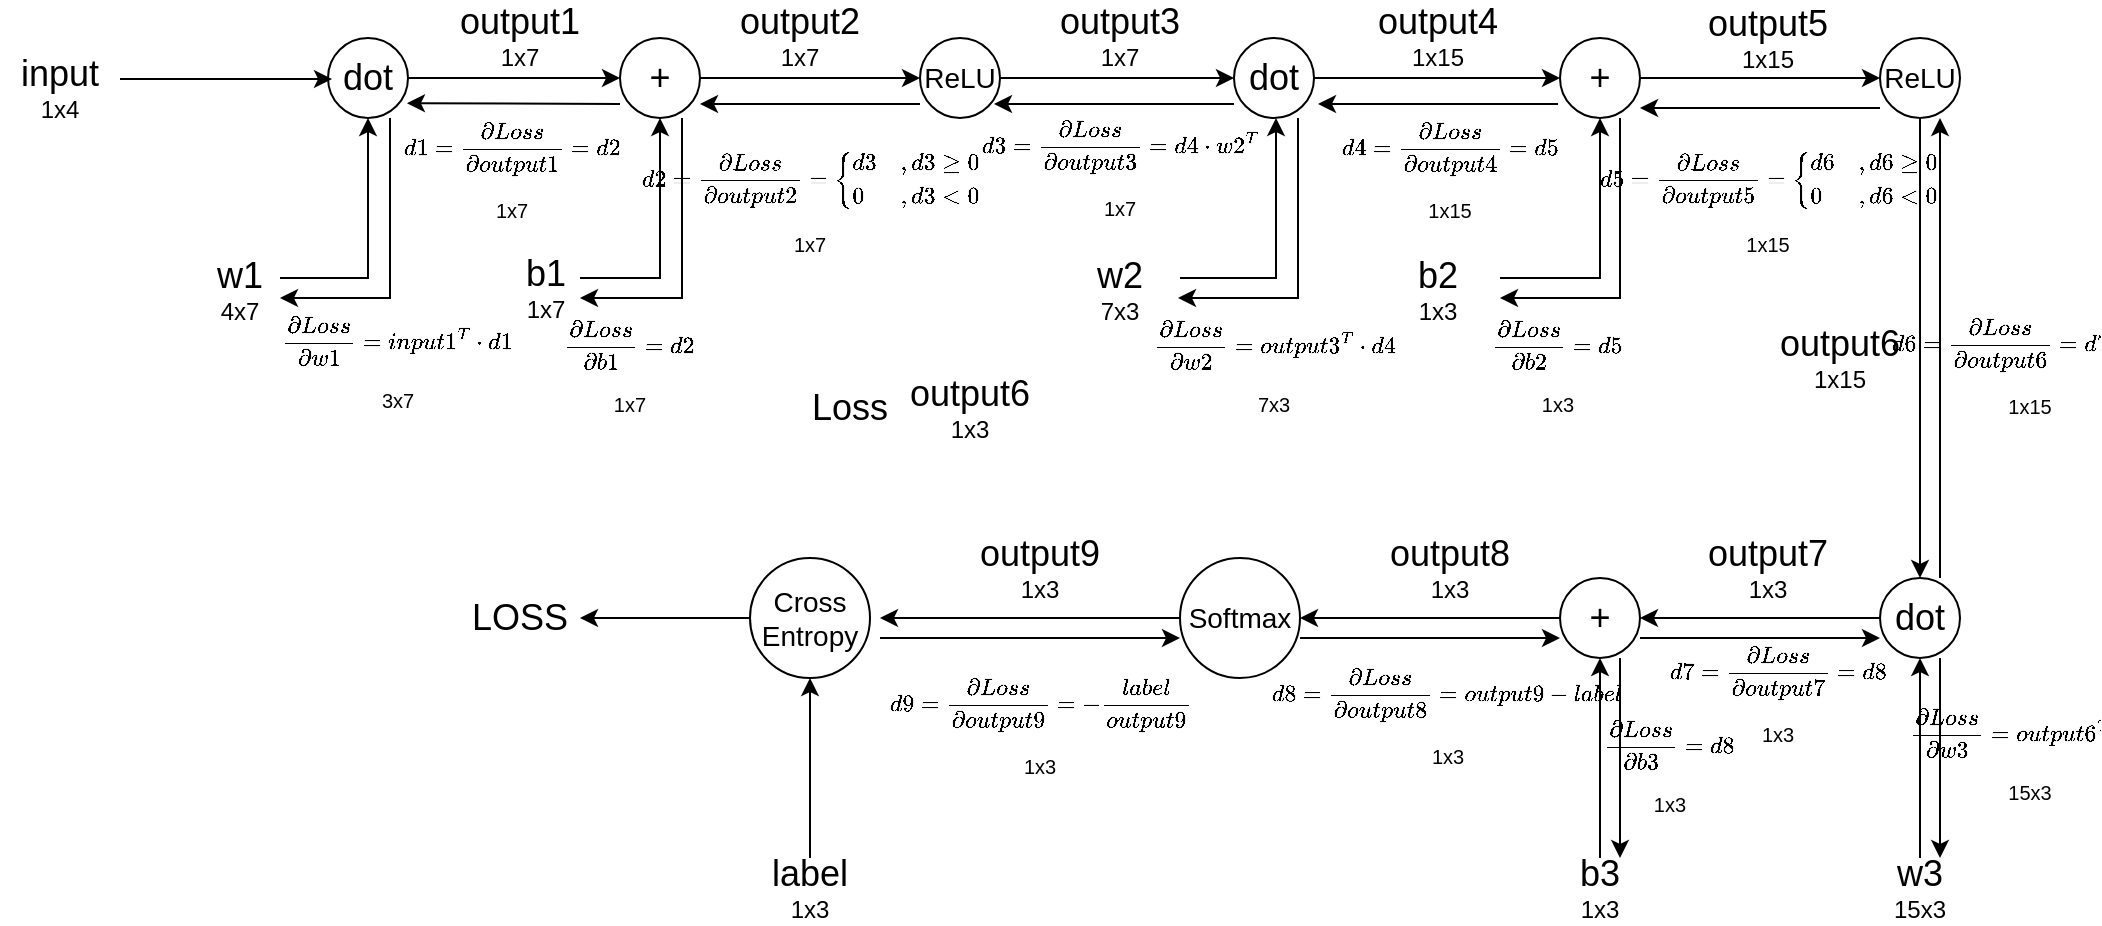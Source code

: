 <mxfile version="14.9.6" type="device"><diagram id="Tm-WChOKWdAvTCXuEKlJ" name="第 1 页"><mxGraphModel dx="668" dy="360" grid="1" gridSize="10" guides="1" tooltips="1" connect="1" arrows="1" fold="1" page="1" pageScale="1" pageWidth="827" pageHeight="1169" math="1" shadow="0"><root><mxCell id="0"/><mxCell id="1" parent="0"/><mxCell id="89ETWb2CuoaAz4rkt_IL-8" style="edgeStyle=orthogonalEdgeStyle;rounded=0;orthogonalLoop=1;jettySize=auto;html=1;entryX=0;entryY=0.5;entryDx=0;entryDy=0;fontSize=18;" parent="1" source="89ETWb2CuoaAz4rkt_IL-1" target="89ETWb2CuoaAz4rkt_IL-6" edge="1"><mxGeometry relative="1" as="geometry"/></mxCell><mxCell id="89ETWb2CuoaAz4rkt_IL-1" value="&lt;font style=&quot;font-size: 18px&quot;&gt;dot&lt;/font&gt;" style="ellipse;whiteSpace=wrap;html=1;aspect=fixed;" parent="1" vertex="1"><mxGeometry x="334" y="260" width="40" height="40" as="geometry"/></mxCell><mxCell id="89ETWb2CuoaAz4rkt_IL-3" value="&lt;font&gt;&lt;span style=&quot;font-size: 18px&quot;&gt;input&lt;/span&gt;&lt;br&gt;&lt;font style=&quot;font-size: 12px&quot;&gt;1x4&lt;/font&gt;&lt;br&gt;&lt;/font&gt;" style="text;html=1;strokeColor=none;fillColor=none;align=center;verticalAlign=middle;whiteSpace=wrap;rounded=0;" parent="1" vertex="1"><mxGeometry x="170" y="270" width="60" height="30" as="geometry"/></mxCell><mxCell id="89ETWb2CuoaAz4rkt_IL-5" value="&lt;span style=&quot;font-size: 18px&quot;&gt;w1&lt;/span&gt;&lt;br&gt;&lt;font style=&quot;font-size: 12px&quot;&gt;4x7&lt;/font&gt;" style="text;html=1;strokeColor=none;fillColor=none;align=center;verticalAlign=middle;whiteSpace=wrap;rounded=0;" parent="1" vertex="1"><mxGeometry x="260" y="371" width="60" height="30" as="geometry"/></mxCell><mxCell id="89ETWb2CuoaAz4rkt_IL-12" style="edgeStyle=orthogonalEdgeStyle;rounded=0;orthogonalLoop=1;jettySize=auto;html=1;entryX=0;entryY=0.5;entryDx=0;entryDy=0;fontSize=14;" parent="1" source="89ETWb2CuoaAz4rkt_IL-6" target="89ETWb2CuoaAz4rkt_IL-11" edge="1"><mxGeometry relative="1" as="geometry"/></mxCell><mxCell id="89ETWb2CuoaAz4rkt_IL-6" value="&lt;font style=&quot;font-size: 18px&quot;&gt;+&lt;br&gt;&lt;/font&gt;" style="ellipse;whiteSpace=wrap;html=1;aspect=fixed;" parent="1" vertex="1"><mxGeometry x="480" y="260" width="40" height="40" as="geometry"/></mxCell><mxCell id="89ETWb2CuoaAz4rkt_IL-9" value="" style="endArrow=classic;html=1;rounded=0;fontSize=18;entryX=0.5;entryY=1;entryDx=0;entryDy=0;" parent="1" target="89ETWb2CuoaAz4rkt_IL-6" edge="1"><mxGeometry width="50" height="50" relative="1" as="geometry"><mxPoint x="460" y="380" as="sourcePoint"/><mxPoint x="510" y="440" as="targetPoint"/><Array as="points"><mxPoint x="500" y="380"/></Array></mxGeometry></mxCell><mxCell id="89ETWb2CuoaAz4rkt_IL-10" value="&lt;span style=&quot;font-size: 18px&quot;&gt;b1&lt;/span&gt;&lt;br&gt;&lt;font style=&quot;font-size: 12px&quot;&gt;1x7&lt;/font&gt;" style="text;html=1;strokeColor=none;fillColor=none;align=center;verticalAlign=middle;whiteSpace=wrap;rounded=0;" parent="1" vertex="1"><mxGeometry x="413" y="370" width="60" height="30" as="geometry"/></mxCell><mxCell id="89ETWb2CuoaAz4rkt_IL-15" style="edgeStyle=orthogonalEdgeStyle;rounded=0;orthogonalLoop=1;jettySize=auto;html=1;entryX=0;entryY=0.5;entryDx=0;entryDy=0;fontSize=14;" parent="1" source="89ETWb2CuoaAz4rkt_IL-11" target="89ETWb2CuoaAz4rkt_IL-13" edge="1"><mxGeometry relative="1" as="geometry"/></mxCell><mxCell id="89ETWb2CuoaAz4rkt_IL-11" value="&lt;font&gt;&lt;font style=&quot;font-size: 14px&quot;&gt;ReLU&lt;/font&gt;&lt;br&gt;&lt;/font&gt;" style="ellipse;whiteSpace=wrap;html=1;aspect=fixed;" parent="1" vertex="1"><mxGeometry x="630" y="260" width="40" height="40" as="geometry"/></mxCell><mxCell id="89ETWb2CuoaAz4rkt_IL-20" style="edgeStyle=orthogonalEdgeStyle;rounded=0;orthogonalLoop=1;jettySize=auto;html=1;fontSize=14;" parent="1" source="89ETWb2CuoaAz4rkt_IL-13" target="89ETWb2CuoaAz4rkt_IL-19" edge="1"><mxGeometry relative="1" as="geometry"/></mxCell><mxCell id="89ETWb2CuoaAz4rkt_IL-13" value="&lt;font style=&quot;font-size: 18px&quot;&gt;dot&lt;br&gt;&lt;/font&gt;" style="ellipse;whiteSpace=wrap;html=1;aspect=fixed;" parent="1" vertex="1"><mxGeometry x="787" y="260" width="40" height="40" as="geometry"/></mxCell><mxCell id="89ETWb2CuoaAz4rkt_IL-17" value="&lt;span style=&quot;font-size: 18px&quot;&gt;w2&lt;/span&gt;&lt;br&gt;&lt;font style=&quot;font-size: 12px&quot;&gt;7x3&lt;/font&gt;" style="text;html=1;strokeColor=none;fillColor=none;align=center;verticalAlign=middle;whiteSpace=wrap;rounded=0;" parent="1" vertex="1"><mxGeometry x="700" y="371" width="60" height="30" as="geometry"/></mxCell><mxCell id="89ETWb2CuoaAz4rkt_IL-18" style="edgeStyle=orthogonalEdgeStyle;rounded=0;orthogonalLoop=1;jettySize=auto;html=1;exitX=0.5;exitY=1;exitDx=0;exitDy=0;fontSize=14;" parent="1" source="89ETWb2CuoaAz4rkt_IL-17" target="89ETWb2CuoaAz4rkt_IL-17" edge="1"><mxGeometry relative="1" as="geometry"/></mxCell><mxCell id="dQzHb1GnhMbGjU_JJ8Dj-2" style="edgeStyle=orthogonalEdgeStyle;rounded=0;orthogonalLoop=1;jettySize=auto;html=1;entryX=0;entryY=0.5;entryDx=0;entryDy=0;" parent="1" source="89ETWb2CuoaAz4rkt_IL-19" target="dQzHb1GnhMbGjU_JJ8Dj-1" edge="1"><mxGeometry relative="1" as="geometry"/></mxCell><mxCell id="89ETWb2CuoaAz4rkt_IL-19" value="&lt;font style=&quot;font-size: 18px&quot;&gt;+&lt;br&gt;&lt;/font&gt;" style="ellipse;whiteSpace=wrap;html=1;aspect=fixed;" parent="1" vertex="1"><mxGeometry x="950" y="260" width="40" height="40" as="geometry"/></mxCell><mxCell id="89ETWb2CuoaAz4rkt_IL-21" value="" style="endArrow=classic;html=1;rounded=0;fontSize=18;entryX=0.5;entryY=1;entryDx=0;entryDy=0;" parent="1" edge="1"><mxGeometry width="50" height="50" relative="1" as="geometry"><mxPoint x="920" y="380" as="sourcePoint"/><mxPoint x="970" y="300" as="targetPoint"/><Array as="points"><mxPoint x="970" y="380"/><mxPoint x="970" y="340"/></Array></mxGeometry></mxCell><mxCell id="89ETWb2CuoaAz4rkt_IL-22" value="&lt;span style=&quot;font-size: 18px&quot;&gt;b2&lt;/span&gt;&lt;br&gt;&lt;font style=&quot;font-size: 12px&quot;&gt;1x3&lt;/font&gt;" style="text;html=1;strokeColor=none;fillColor=none;align=center;verticalAlign=middle;whiteSpace=wrap;rounded=0;" parent="1" vertex="1"><mxGeometry x="859" y="371" width="60" height="30" as="geometry"/></mxCell><mxCell id="dQzHb1GnhMbGjU_JJ8Dj-11" style="edgeStyle=orthogonalEdgeStyle;rounded=0;orthogonalLoop=1;jettySize=auto;html=1;" parent="1" source="89ETWb2CuoaAz4rkt_IL-25" edge="1"><mxGeometry relative="1" as="geometry"><mxPoint x="610" y="550" as="targetPoint"/></mxGeometry></mxCell><mxCell id="89ETWb2CuoaAz4rkt_IL-25" value="&lt;font&gt;&lt;font style=&quot;font-size: 14px&quot;&gt;Softmax&lt;/font&gt;&lt;br&gt;&lt;/font&gt;" style="ellipse;whiteSpace=wrap;html=1;aspect=fixed;" parent="1" vertex="1"><mxGeometry x="760" y="520" width="60" height="60" as="geometry"/></mxCell><mxCell id="dQzHb1GnhMbGjU_JJ8Dj-16" style="edgeStyle=orthogonalEdgeStyle;rounded=0;orthogonalLoop=1;jettySize=auto;html=1;" parent="1" source="89ETWb2CuoaAz4rkt_IL-31" target="dQzHb1GnhMbGjU_JJ8Dj-15" edge="1"><mxGeometry relative="1" as="geometry"/></mxCell><mxCell id="89ETWb2CuoaAz4rkt_IL-31" value="&lt;font&gt;&lt;font style=&quot;font-size: 14px&quot;&gt;Cross Entropy&lt;/font&gt;&lt;br&gt;&lt;/font&gt;" style="ellipse;whiteSpace=wrap;html=1;aspect=fixed;" parent="1" vertex="1"><mxGeometry x="545" y="520" width="60" height="60" as="geometry"/></mxCell><mxCell id="89ETWb2CuoaAz4rkt_IL-33" value="&lt;span style=&quot;font-size: 18px&quot;&gt;Loss&lt;/span&gt;" style="text;html=1;strokeColor=none;fillColor=none;align=center;verticalAlign=middle;whiteSpace=wrap;rounded=0;" parent="1" vertex="1"><mxGeometry x="564.5" y="430" width="60" height="30" as="geometry"/></mxCell><mxCell id="89ETWb2CuoaAz4rkt_IL-34" value="" style="endArrow=classic;html=1;rounded=0;fontSize=18;entryX=0.5;entryY=1;entryDx=0;entryDy=0;" parent="1" target="89ETWb2CuoaAz4rkt_IL-1" edge="1"><mxGeometry width="50" height="50" relative="1" as="geometry"><mxPoint x="310" y="380" as="sourcePoint"/><mxPoint x="354" y="300" as="targetPoint"/><Array as="points"><mxPoint x="354" y="380"/></Array></mxGeometry></mxCell><mxCell id="89ETWb2CuoaAz4rkt_IL-35" style="edgeStyle=orthogonalEdgeStyle;rounded=0;orthogonalLoop=1;jettySize=auto;html=1;entryX=0;entryY=0.5;entryDx=0;entryDy=0;fontSize=18;" parent="1" edge="1"><mxGeometry relative="1" as="geometry"><mxPoint x="230" y="280.5" as="sourcePoint"/><mxPoint x="336" y="280.5" as="targetPoint"/></mxGeometry></mxCell><mxCell id="89ETWb2CuoaAz4rkt_IL-36" value="" style="endArrow=classic;html=1;rounded=0;fontSize=18;entryX=0.5;entryY=1;entryDx=0;entryDy=0;" parent="1" edge="1"><mxGeometry width="50" height="50" relative="1" as="geometry"><mxPoint x="760" y="380" as="sourcePoint"/><mxPoint x="808" y="300" as="targetPoint"/><Array as="points"><mxPoint x="808" y="380"/><mxPoint x="808" y="340"/></Array></mxGeometry></mxCell><mxCell id="dQzHb1GnhMbGjU_JJ8Dj-20" style="edgeStyle=orthogonalEdgeStyle;rounded=0;orthogonalLoop=1;jettySize=auto;html=1;entryX=0.5;entryY=1;entryDx=0;entryDy=0;" parent="1" source="89ETWb2CuoaAz4rkt_IL-38" target="89ETWb2CuoaAz4rkt_IL-31" edge="1"><mxGeometry relative="1" as="geometry"/></mxCell><mxCell id="89ETWb2CuoaAz4rkt_IL-38" value="&lt;span style=&quot;font-size: 18px&quot;&gt;label&lt;/span&gt;&lt;br&gt;&lt;font style=&quot;font-size: 12px&quot;&gt;1x3&lt;/font&gt;" style="text;html=1;strokeColor=none;fillColor=none;align=center;verticalAlign=middle;whiteSpace=wrap;rounded=0;" parent="1" vertex="1"><mxGeometry x="545" y="670" width="60" height="30" as="geometry"/></mxCell><mxCell id="89ETWb2CuoaAz4rkt_IL-40" value="&lt;font&gt;&lt;span style=&quot;font-size: 18px&quot;&gt;output1&lt;/span&gt;&lt;br&gt;&lt;font style=&quot;font-size: 12px&quot;&gt;1x7&lt;/font&gt;&lt;br&gt;&lt;/font&gt;" style="text;html=1;strokeColor=none;fillColor=none;align=center;verticalAlign=middle;whiteSpace=wrap;rounded=0;" parent="1" vertex="1"><mxGeometry x="400" y="244" width="60" height="30" as="geometry"/></mxCell><mxCell id="89ETWb2CuoaAz4rkt_IL-41" value="&lt;font&gt;&lt;span style=&quot;font-size: 18px&quot;&gt;output2&lt;/span&gt;&lt;br&gt;&lt;font style=&quot;font-size: 12px&quot;&gt;1x7&lt;/font&gt;&lt;br&gt;&lt;/font&gt;" style="text;html=1;strokeColor=none;fillColor=none;align=center;verticalAlign=middle;whiteSpace=wrap;rounded=0;" parent="1" vertex="1"><mxGeometry x="540" y="244" width="60" height="30" as="geometry"/></mxCell><mxCell id="89ETWb2CuoaAz4rkt_IL-42" value="&lt;font&gt;&lt;span style=&quot;font-size: 18px&quot;&gt;output3&lt;/span&gt;&lt;br&gt;&lt;font style=&quot;font-size: 12px&quot;&gt;1x7&lt;/font&gt;&lt;br&gt;&lt;/font&gt;" style="text;html=1;strokeColor=none;fillColor=none;align=center;verticalAlign=middle;whiteSpace=wrap;rounded=0;" parent="1" vertex="1"><mxGeometry x="700" y="244" width="60" height="30" as="geometry"/></mxCell><mxCell id="89ETWb2CuoaAz4rkt_IL-43" value="&lt;font&gt;&lt;span style=&quot;font-size: 18px&quot;&gt;output4&lt;/span&gt;&lt;br&gt;&lt;font style=&quot;font-size: 12px&quot;&gt;1x15&lt;/font&gt;&lt;br&gt;&lt;/font&gt;" style="text;html=1;strokeColor=none;fillColor=none;align=center;verticalAlign=middle;whiteSpace=wrap;rounded=0;" parent="1" vertex="1"><mxGeometry x="859" y="244" width="60" height="30" as="geometry"/></mxCell><mxCell id="89ETWb2CuoaAz4rkt_IL-45" value="&lt;font&gt;&lt;span style=&quot;font-size: 18px&quot;&gt;output5&lt;/span&gt;&lt;br&gt;&lt;font style=&quot;font-size: 12px&quot;&gt;1x15&lt;/font&gt;&lt;br&gt;&lt;/font&gt;" style="text;html=1;strokeColor=none;fillColor=none;align=center;verticalAlign=middle;whiteSpace=wrap;rounded=0;" parent="1" vertex="1"><mxGeometry x="1024" y="245" width="60" height="30" as="geometry"/></mxCell><mxCell id="89ETWb2CuoaAz4rkt_IL-46" value="&lt;font&gt;&lt;span style=&quot;font-size: 18px&quot;&gt;output6&lt;/span&gt;&lt;br&gt;&lt;font style=&quot;font-size: 12px&quot;&gt;1x3&lt;/font&gt;&lt;br&gt;&lt;/font&gt;" style="text;html=1;strokeColor=none;fillColor=none;align=center;verticalAlign=middle;whiteSpace=wrap;rounded=0;" parent="1" vertex="1"><mxGeometry x="624.5" y="430" width="60" height="30" as="geometry"/></mxCell><mxCell id="fVe-MELLuiSadNg1vWpa-1" value="&lt;font&gt;&lt;font style=&quot;font-size: 10px&quot;&gt;&lt;font&gt;$$d5 = \frac{\partial Loss}{\partial output5} \\= \left \{ \begin{array} \left d6 &amp;amp;, d6 \ge 0 \\ 0 &amp;amp;, d6 &amp;lt; 0 \end{array} \right .$$&lt;/font&gt;&lt;font&gt;1x15&lt;/font&gt;&lt;/font&gt;&lt;br&gt;&lt;/font&gt;" style="text;html=1;strokeColor=none;fillColor=none;align=center;verticalAlign=middle;whiteSpace=wrap;rounded=0;" parent="1" vertex="1"><mxGeometry x="1024" y="323" width="60" height="30" as="geometry"/></mxCell><mxCell id="fVe-MELLuiSadNg1vWpa-2" value="" style="endArrow=classic;html=1;rounded=0;fontSize=12;" parent="1" edge="1"><mxGeometry width="50" height="50" relative="1" as="geometry"><mxPoint x="1110" y="295" as="sourcePoint"/><mxPoint x="990" y="295" as="targetPoint"/></mxGeometry></mxCell><mxCell id="kYnJ9Hij2kNUCqlf1oVs-3" value="" style="endArrow=classic;html=1;rounded=0;fontSize=18;" parent="1" edge="1"><mxGeometry width="50" height="50" relative="1" as="geometry"><mxPoint x="980" y="300" as="sourcePoint"/><mxPoint x="920" y="390" as="targetPoint"/><Array as="points"><mxPoint x="980" y="390"/></Array></mxGeometry></mxCell><mxCell id="kYnJ9Hij2kNUCqlf1oVs-4" value="&lt;font&gt;&lt;font style=&quot;font-size: 10px&quot;&gt;$$\frac{\partial Loss}{\partial b2} = d5$$1x3&lt;/font&gt;&lt;br&gt;&lt;/font&gt;" style="text;html=1;strokeColor=none;fillColor=none;align=center;verticalAlign=middle;whiteSpace=wrap;rounded=0;" parent="1" vertex="1"><mxGeometry x="914" y="390" width="70" height="60" as="geometry"/></mxCell><mxCell id="kYnJ9Hij2kNUCqlf1oVs-5" value="&lt;font&gt;&lt;font style=&quot;font-size: 10px&quot;&gt;$$d4 = \frac{\partial Loss}{\partial output4} = d5$$1x15&lt;/font&gt;&lt;br&gt;&lt;/font&gt;" style="text;html=1;strokeColor=none;fillColor=none;align=center;verticalAlign=middle;whiteSpace=wrap;rounded=0;" parent="1" vertex="1"><mxGeometry x="860" y="292" width="70" height="60" as="geometry"/></mxCell><mxCell id="kYnJ9Hij2kNUCqlf1oVs-6" value="" style="endArrow=classic;html=1;rounded=0;fontSize=12;" parent="1" edge="1"><mxGeometry width="50" height="50" relative="1" as="geometry"><mxPoint x="949" y="293" as="sourcePoint"/><mxPoint x="829" y="293" as="targetPoint"/></mxGeometry></mxCell><mxCell id="kYnJ9Hij2kNUCqlf1oVs-7" value="" style="endArrow=classic;html=1;rounded=0;fontSize=18;" parent="1" edge="1"><mxGeometry width="50" height="50" relative="1" as="geometry"><mxPoint x="819" y="300" as="sourcePoint"/><mxPoint x="759" y="390" as="targetPoint"/><Array as="points"><mxPoint x="819" y="390"/></Array></mxGeometry></mxCell><mxCell id="kYnJ9Hij2kNUCqlf1oVs-8" value="&lt;font&gt;&lt;font style=&quot;font-size: 10px&quot;&gt;$$\frac{\partial Loss}{\partial w2} = output3^T \cdot d4$$7x3&lt;/font&gt;&lt;br&gt;&lt;/font&gt;" style="text;html=1;strokeColor=none;fillColor=none;align=center;verticalAlign=middle;whiteSpace=wrap;rounded=0;" parent="1" vertex="1"><mxGeometry x="772" y="390" width="70" height="60" as="geometry"/></mxCell><mxCell id="kYnJ9Hij2kNUCqlf1oVs-10" value="&lt;font&gt;&lt;font style=&quot;font-size: 10px&quot;&gt;$$d3 = \frac{\partial Loss}{\partial output3} = d4 \cdot&amp;nbsp;w2^T&amp;nbsp;&lt;br&gt;$$1x7&lt;/font&gt;&lt;br&gt;&lt;/font&gt;" style="text;html=1;strokeColor=none;fillColor=none;align=center;verticalAlign=middle;whiteSpace=wrap;rounded=0;" parent="1" vertex="1"><mxGeometry x="695" y="291" width="70" height="60" as="geometry"/></mxCell><mxCell id="kYnJ9Hij2kNUCqlf1oVs-11" value="" style="endArrow=classic;html=1;rounded=0;fontSize=12;" parent="1" edge="1"><mxGeometry width="50" height="50" relative="1" as="geometry"><mxPoint x="787" y="293" as="sourcePoint"/><mxPoint x="667" y="293" as="targetPoint"/></mxGeometry></mxCell><mxCell id="kYnJ9Hij2kNUCqlf1oVs-12" value="&lt;font&gt;&lt;font style=&quot;font-size: 10px&quot;&gt;$$d2 = \frac{\partial Loss}{\partial output2} \\= \left \{ \begin{array} \left d3 &amp;amp;, d3 \ge 0 \\ 0 &amp;amp;, d3 &amp;lt; 0 \end{array} \right .$$1x7&lt;/font&gt;&lt;br&gt;&lt;/font&gt;" style="text;html=1;strokeColor=none;fillColor=none;align=center;verticalAlign=middle;whiteSpace=wrap;rounded=0;" parent="1" vertex="1"><mxGeometry x="540" y="308" width="70" height="60" as="geometry"/></mxCell><mxCell id="kYnJ9Hij2kNUCqlf1oVs-13" value="" style="endArrow=classic;html=1;rounded=0;fontSize=12;" parent="1" edge="1"><mxGeometry width="50" height="50" relative="1" as="geometry"><mxPoint x="630" y="293" as="sourcePoint"/><mxPoint x="520" y="293" as="targetPoint"/></mxGeometry></mxCell><mxCell id="kYnJ9Hij2kNUCqlf1oVs-19" value="" style="endArrow=classic;html=1;rounded=0;fontSize=18;" parent="1" edge="1"><mxGeometry width="50" height="50" relative="1" as="geometry"><mxPoint x="511" y="300" as="sourcePoint"/><mxPoint x="460" y="390" as="targetPoint"/><Array as="points"><mxPoint x="511" y="390"/></Array></mxGeometry></mxCell><mxCell id="kYnJ9Hij2kNUCqlf1oVs-20" value="&lt;font&gt;&lt;font style=&quot;font-size: 10px&quot;&gt;$$\frac{\partial Loss}{\partial b1} = d2$$1x7&lt;/font&gt;&lt;br&gt;&lt;/font&gt;" style="text;html=1;strokeColor=none;fillColor=none;align=center;verticalAlign=middle;whiteSpace=wrap;rounded=0;" parent="1" vertex="1"><mxGeometry x="450" y="390" width="70" height="60" as="geometry"/></mxCell><mxCell id="kYnJ9Hij2kNUCqlf1oVs-21" value="&lt;font&gt;&lt;font style=&quot;font-size: 10px&quot;&gt;$$d1 = \frac{\partial Loss}{\partial output1} = d2$$1x7&lt;/font&gt;&lt;br&gt;&lt;/font&gt;" style="text;html=1;strokeColor=none;fillColor=none;align=center;verticalAlign=middle;whiteSpace=wrap;rounded=0;" parent="1" vertex="1"><mxGeometry x="391" y="292" width="70" height="60" as="geometry"/></mxCell><mxCell id="kYnJ9Hij2kNUCqlf1oVs-22" value="" style="endArrow=classic;html=1;rounded=0;fontSize=12;entryX=0.987;entryY=0.815;entryDx=0;entryDy=0;entryPerimeter=0;" parent="1" target="89ETWb2CuoaAz4rkt_IL-1" edge="1"><mxGeometry width="50" height="50" relative="1" as="geometry"><mxPoint x="480" y="293" as="sourcePoint"/><mxPoint x="380" y="293" as="targetPoint"/></mxGeometry></mxCell><mxCell id="kYnJ9Hij2kNUCqlf1oVs-23" value="" style="endArrow=classic;html=1;rounded=0;fontSize=18;" parent="1" edge="1"><mxGeometry width="50" height="50" relative="1" as="geometry"><mxPoint x="365" y="300" as="sourcePoint"/><mxPoint x="310" y="390" as="targetPoint"/><Array as="points"><mxPoint x="365" y="390"/></Array></mxGeometry></mxCell><mxCell id="kYnJ9Hij2kNUCqlf1oVs-24" value="&lt;font&gt;&lt;font style=&quot;font-size: 10px&quot;&gt;$$\frac{\partial Loss}{\partial w1} = input1^T \cdot d1$$3x7&lt;/font&gt;&lt;br&gt;&lt;/font&gt;" style="text;html=1;strokeColor=none;fillColor=none;align=center;verticalAlign=middle;whiteSpace=wrap;rounded=0;" parent="1" vertex="1"><mxGeometry x="334" y="388" width="70" height="60" as="geometry"/></mxCell><mxCell id="dQzHb1GnhMbGjU_JJ8Dj-7" style="edgeStyle=orthogonalEdgeStyle;rounded=0;orthogonalLoop=1;jettySize=auto;html=1;entryX=0.5;entryY=0;entryDx=0;entryDy=0;" parent="1" source="dQzHb1GnhMbGjU_JJ8Dj-1" target="dQzHb1GnhMbGjU_JJ8Dj-3" edge="1"><mxGeometry relative="1" as="geometry"/></mxCell><mxCell id="dQzHb1GnhMbGjU_JJ8Dj-1" value="&lt;font&gt;&lt;font style=&quot;font-size: 14px&quot;&gt;ReLU&lt;/font&gt;&lt;br&gt;&lt;/font&gt;" style="ellipse;whiteSpace=wrap;html=1;aspect=fixed;" parent="1" vertex="1"><mxGeometry x="1110" y="260" width="40" height="40" as="geometry"/></mxCell><mxCell id="dQzHb1GnhMbGjU_JJ8Dj-8" style="edgeStyle=orthogonalEdgeStyle;rounded=0;orthogonalLoop=1;jettySize=auto;html=1;entryX=1;entryY=0.5;entryDx=0;entryDy=0;" parent="1" source="dQzHb1GnhMbGjU_JJ8Dj-3" target="dQzHb1GnhMbGjU_JJ8Dj-5" edge="1"><mxGeometry relative="1" as="geometry"/></mxCell><mxCell id="dQzHb1GnhMbGjU_JJ8Dj-3" value="&lt;font style=&quot;font-size: 18px&quot;&gt;dot&lt;/font&gt;" style="ellipse;whiteSpace=wrap;html=1;aspect=fixed;" parent="1" vertex="1"><mxGeometry x="1110" y="530" width="40" height="40" as="geometry"/></mxCell><mxCell id="dQzHb1GnhMbGjU_JJ8Dj-10" style="edgeStyle=orthogonalEdgeStyle;rounded=0;orthogonalLoop=1;jettySize=auto;html=1;entryX=1;entryY=0.5;entryDx=0;entryDy=0;" parent="1" source="dQzHb1GnhMbGjU_JJ8Dj-5" target="89ETWb2CuoaAz4rkt_IL-25" edge="1"><mxGeometry relative="1" as="geometry"/></mxCell><mxCell id="dQzHb1GnhMbGjU_JJ8Dj-5" value="&lt;font style=&quot;font-size: 18px&quot;&gt;+&lt;br&gt;&lt;/font&gt;" style="ellipse;whiteSpace=wrap;html=1;aspect=fixed;" parent="1" vertex="1"><mxGeometry x="950" y="530" width="40" height="40" as="geometry"/></mxCell><mxCell id="dQzHb1GnhMbGjU_JJ8Dj-15" value="&lt;span style=&quot;font-size: 18px&quot;&gt;LOSS&lt;br&gt;&lt;/span&gt;" style="text;html=1;strokeColor=none;fillColor=none;align=center;verticalAlign=middle;whiteSpace=wrap;rounded=0;" parent="1" vertex="1"><mxGeometry x="400" y="535" width="60" height="30" as="geometry"/></mxCell><mxCell id="dQzHb1GnhMbGjU_JJ8Dj-17" value="&lt;font&gt;&lt;span style=&quot;font-size: 18px&quot;&gt;output6&lt;/span&gt;&lt;br&gt;&lt;font style=&quot;font-size: 12px&quot;&gt;1x15&lt;/font&gt;&lt;br&gt;&lt;/font&gt;" style="text;html=1;strokeColor=none;fillColor=none;align=center;verticalAlign=middle;whiteSpace=wrap;rounded=0;" parent="1" vertex="1"><mxGeometry x="1060" y="405" width="60" height="30" as="geometry"/></mxCell><mxCell id="dQzHb1GnhMbGjU_JJ8Dj-19" style="edgeStyle=orthogonalEdgeStyle;rounded=0;orthogonalLoop=1;jettySize=auto;html=1;entryX=0.5;entryY=1;entryDx=0;entryDy=0;" parent="1" source="dQzHb1GnhMbGjU_JJ8Dj-18" target="dQzHb1GnhMbGjU_JJ8Dj-3" edge="1"><mxGeometry relative="1" as="geometry"/></mxCell><mxCell id="dQzHb1GnhMbGjU_JJ8Dj-18" value="&lt;span style=&quot;font-size: 18px&quot;&gt;w3&lt;/span&gt;&lt;br&gt;&lt;font style=&quot;font-size: 12px&quot;&gt;15x3&lt;/font&gt;" style="text;html=1;strokeColor=none;fillColor=none;align=center;verticalAlign=middle;whiteSpace=wrap;rounded=0;" parent="1" vertex="1"><mxGeometry x="1100" y="670" width="60" height="30" as="geometry"/></mxCell><mxCell id="dQzHb1GnhMbGjU_JJ8Dj-21" value="&lt;font&gt;&lt;span style=&quot;font-size: 18px&quot;&gt;output7&lt;/span&gt;&lt;br&gt;&lt;font style=&quot;font-size: 12px&quot;&gt;1x3&lt;/font&gt;&lt;br&gt;&lt;/font&gt;" style="text;html=1;strokeColor=none;fillColor=none;align=center;verticalAlign=middle;whiteSpace=wrap;rounded=0;" parent="1" vertex="1"><mxGeometry x="1024" y="510" width="60" height="30" as="geometry"/></mxCell><mxCell id="dQzHb1GnhMbGjU_JJ8Dj-22" value="&lt;font&gt;&lt;span style=&quot;font-size: 18px&quot;&gt;output8&lt;/span&gt;&lt;br&gt;&lt;font style=&quot;font-size: 12px&quot;&gt;1x3&lt;/font&gt;&lt;br&gt;&lt;/font&gt;" style="text;html=1;strokeColor=none;fillColor=none;align=center;verticalAlign=middle;whiteSpace=wrap;rounded=0;" parent="1" vertex="1"><mxGeometry x="865" y="510" width="60" height="30" as="geometry"/></mxCell><mxCell id="dQzHb1GnhMbGjU_JJ8Dj-23" value="&lt;font&gt;&lt;span style=&quot;font-size: 18px&quot;&gt;output9&lt;/span&gt;&lt;br&gt;&lt;font style=&quot;font-size: 12px&quot;&gt;1x3&lt;/font&gt;&lt;br&gt;&lt;/font&gt;" style="text;html=1;strokeColor=none;fillColor=none;align=center;verticalAlign=middle;whiteSpace=wrap;rounded=0;" parent="1" vertex="1"><mxGeometry x="660" y="510" width="60" height="30" as="geometry"/></mxCell><mxCell id="dQzHb1GnhMbGjU_JJ8Dj-26" style="edgeStyle=orthogonalEdgeStyle;rounded=0;orthogonalLoop=1;jettySize=auto;html=1;entryX=0.5;entryY=1;entryDx=0;entryDy=0;" parent="1" source="dQzHb1GnhMbGjU_JJ8Dj-24" target="dQzHb1GnhMbGjU_JJ8Dj-5" edge="1"><mxGeometry relative="1" as="geometry"/></mxCell><mxCell id="dQzHb1GnhMbGjU_JJ8Dj-24" value="&lt;span style=&quot;font-size: 18px&quot;&gt;b3&lt;/span&gt;&lt;br&gt;1x3" style="text;html=1;strokeColor=none;fillColor=none;align=center;verticalAlign=middle;whiteSpace=wrap;rounded=0;" parent="1" vertex="1"><mxGeometry x="940" y="670" width="60" height="30" as="geometry"/></mxCell><mxCell id="dQzHb1GnhMbGjU_JJ8Dj-27" value="" style="endArrow=classic;html=1;rounded=0;fontSize=12;" parent="1" edge="1"><mxGeometry width="50" height="50" relative="1" as="geometry"><mxPoint x="610" y="560" as="sourcePoint"/><mxPoint x="760" y="560" as="targetPoint"/></mxGeometry></mxCell><mxCell id="dQzHb1GnhMbGjU_JJ8Dj-28" value="" style="endArrow=classic;html=1;rounded=0;fontSize=12;" parent="1" edge="1"><mxGeometry width="50" height="50" relative="1" as="geometry"><mxPoint x="820" y="560" as="sourcePoint"/><mxPoint x="950" y="560" as="targetPoint"/></mxGeometry></mxCell><mxCell id="dQzHb1GnhMbGjU_JJ8Dj-29" value="" style="endArrow=classic;html=1;rounded=0;fontSize=12;" parent="1" edge="1"><mxGeometry width="50" height="50" relative="1" as="geometry"><mxPoint x="990" y="560" as="sourcePoint"/><mxPoint x="1110" y="560" as="targetPoint"/></mxGeometry></mxCell><mxCell id="dQzHb1GnhMbGjU_JJ8Dj-30" style="edgeStyle=orthogonalEdgeStyle;rounded=0;orthogonalLoop=1;jettySize=auto;html=1;" parent="1" edge="1"><mxGeometry relative="1" as="geometry"><mxPoint x="1140" y="530" as="sourcePoint"/><mxPoint x="1140" y="300" as="targetPoint"/></mxGeometry></mxCell><mxCell id="dQzHb1GnhMbGjU_JJ8Dj-31" value="&lt;font&gt;&lt;font style=&quot;font-size: 10px&quot;&gt;$$d6 = \frac{\partial Loss}{\partial output6} \\= d7 \cdot&amp;nbsp;w3^T&amp;nbsp;&lt;br&gt;$$1x15&lt;/font&gt;&lt;br&gt;&lt;/font&gt;" style="text;html=1;strokeColor=none;fillColor=none;align=center;verticalAlign=middle;whiteSpace=wrap;rounded=0;" parent="1" vertex="1"><mxGeometry x="1150" y="390" width="70" height="60" as="geometry"/></mxCell><mxCell id="dQzHb1GnhMbGjU_JJ8Dj-32" value="&lt;font&gt;&lt;font style=&quot;font-size: 10px&quot;&gt;$$d7 = \frac{\partial Loss}{\partial output7} = d8$$1x3&lt;/font&gt;&lt;br&gt;&lt;/font&gt;" style="text;html=1;strokeColor=none;fillColor=none;align=center;verticalAlign=middle;whiteSpace=wrap;rounded=0;" parent="1" vertex="1"><mxGeometry x="1024" y="554" width="70" height="60" as="geometry"/></mxCell><mxCell id="dQzHb1GnhMbGjU_JJ8Dj-33" value="&lt;font&gt;&lt;font style=&quot;font-size: 10px&quot;&gt;$$d8 = \frac{\partial Loss}{\partial output8} \\= output9 - label$$1x3&lt;/font&gt;&lt;br&gt;&lt;/font&gt;" style="text;html=1;strokeColor=none;fillColor=none;align=center;verticalAlign=middle;whiteSpace=wrap;rounded=0;" parent="1" vertex="1"><mxGeometry x="859" y="565" width="70" height="60" as="geometry"/></mxCell><mxCell id="dQzHb1GnhMbGjU_JJ8Dj-34" value="&lt;font&gt;&lt;font style=&quot;font-size: 10px&quot;&gt;$$d9 = \frac{\partial Loss}{\partial output9} \\= - \frac{label}{output9}$$1x3&lt;/font&gt;&lt;br&gt;&lt;/font&gt;" style="text;html=1;strokeColor=none;fillColor=none;align=center;verticalAlign=middle;whiteSpace=wrap;rounded=0;" parent="1" vertex="1"><mxGeometry x="655" y="570" width="70" height="60" as="geometry"/></mxCell><mxCell id="dQzHb1GnhMbGjU_JJ8Dj-36" style="edgeStyle=orthogonalEdgeStyle;rounded=0;orthogonalLoop=1;jettySize=auto;html=1;" parent="1" edge="1"><mxGeometry relative="1" as="geometry"><mxPoint x="1140" y="570" as="sourcePoint"/><mxPoint x="1140" y="670" as="targetPoint"/></mxGeometry></mxCell><mxCell id="dQzHb1GnhMbGjU_JJ8Dj-37" style="edgeStyle=orthogonalEdgeStyle;rounded=0;orthogonalLoop=1;jettySize=auto;html=1;" parent="1" edge="1"><mxGeometry relative="1" as="geometry"><mxPoint x="980" y="570" as="sourcePoint"/><mxPoint x="980" y="670" as="targetPoint"/></mxGeometry></mxCell><mxCell id="dQzHb1GnhMbGjU_JJ8Dj-38" value="&lt;font&gt;&lt;font style=&quot;font-size: 10px&quot;&gt;$$\frac{\partial Loss}{\partial w3} \\= output6^T \cdot d7$$15x3&lt;/font&gt;&lt;br&gt;&lt;/font&gt;" style="text;html=1;strokeColor=none;fillColor=none;align=center;verticalAlign=middle;whiteSpace=wrap;rounded=0;" parent="1" vertex="1"><mxGeometry x="1150" y="584" width="70" height="60" as="geometry"/></mxCell><mxCell id="dQzHb1GnhMbGjU_JJ8Dj-39" value="&lt;font&gt;&lt;font style=&quot;font-size: 10px&quot;&gt;$$\frac{\partial Loss}{\partial b3} \\= d8$$1x3&lt;/font&gt;&lt;br&gt;&lt;/font&gt;" style="text;html=1;strokeColor=none;fillColor=none;align=center;verticalAlign=middle;whiteSpace=wrap;rounded=0;" parent="1" vertex="1"><mxGeometry x="970" y="590" width="70" height="60" as="geometry"/></mxCell></root></mxGraphModel></diagram></mxfile>